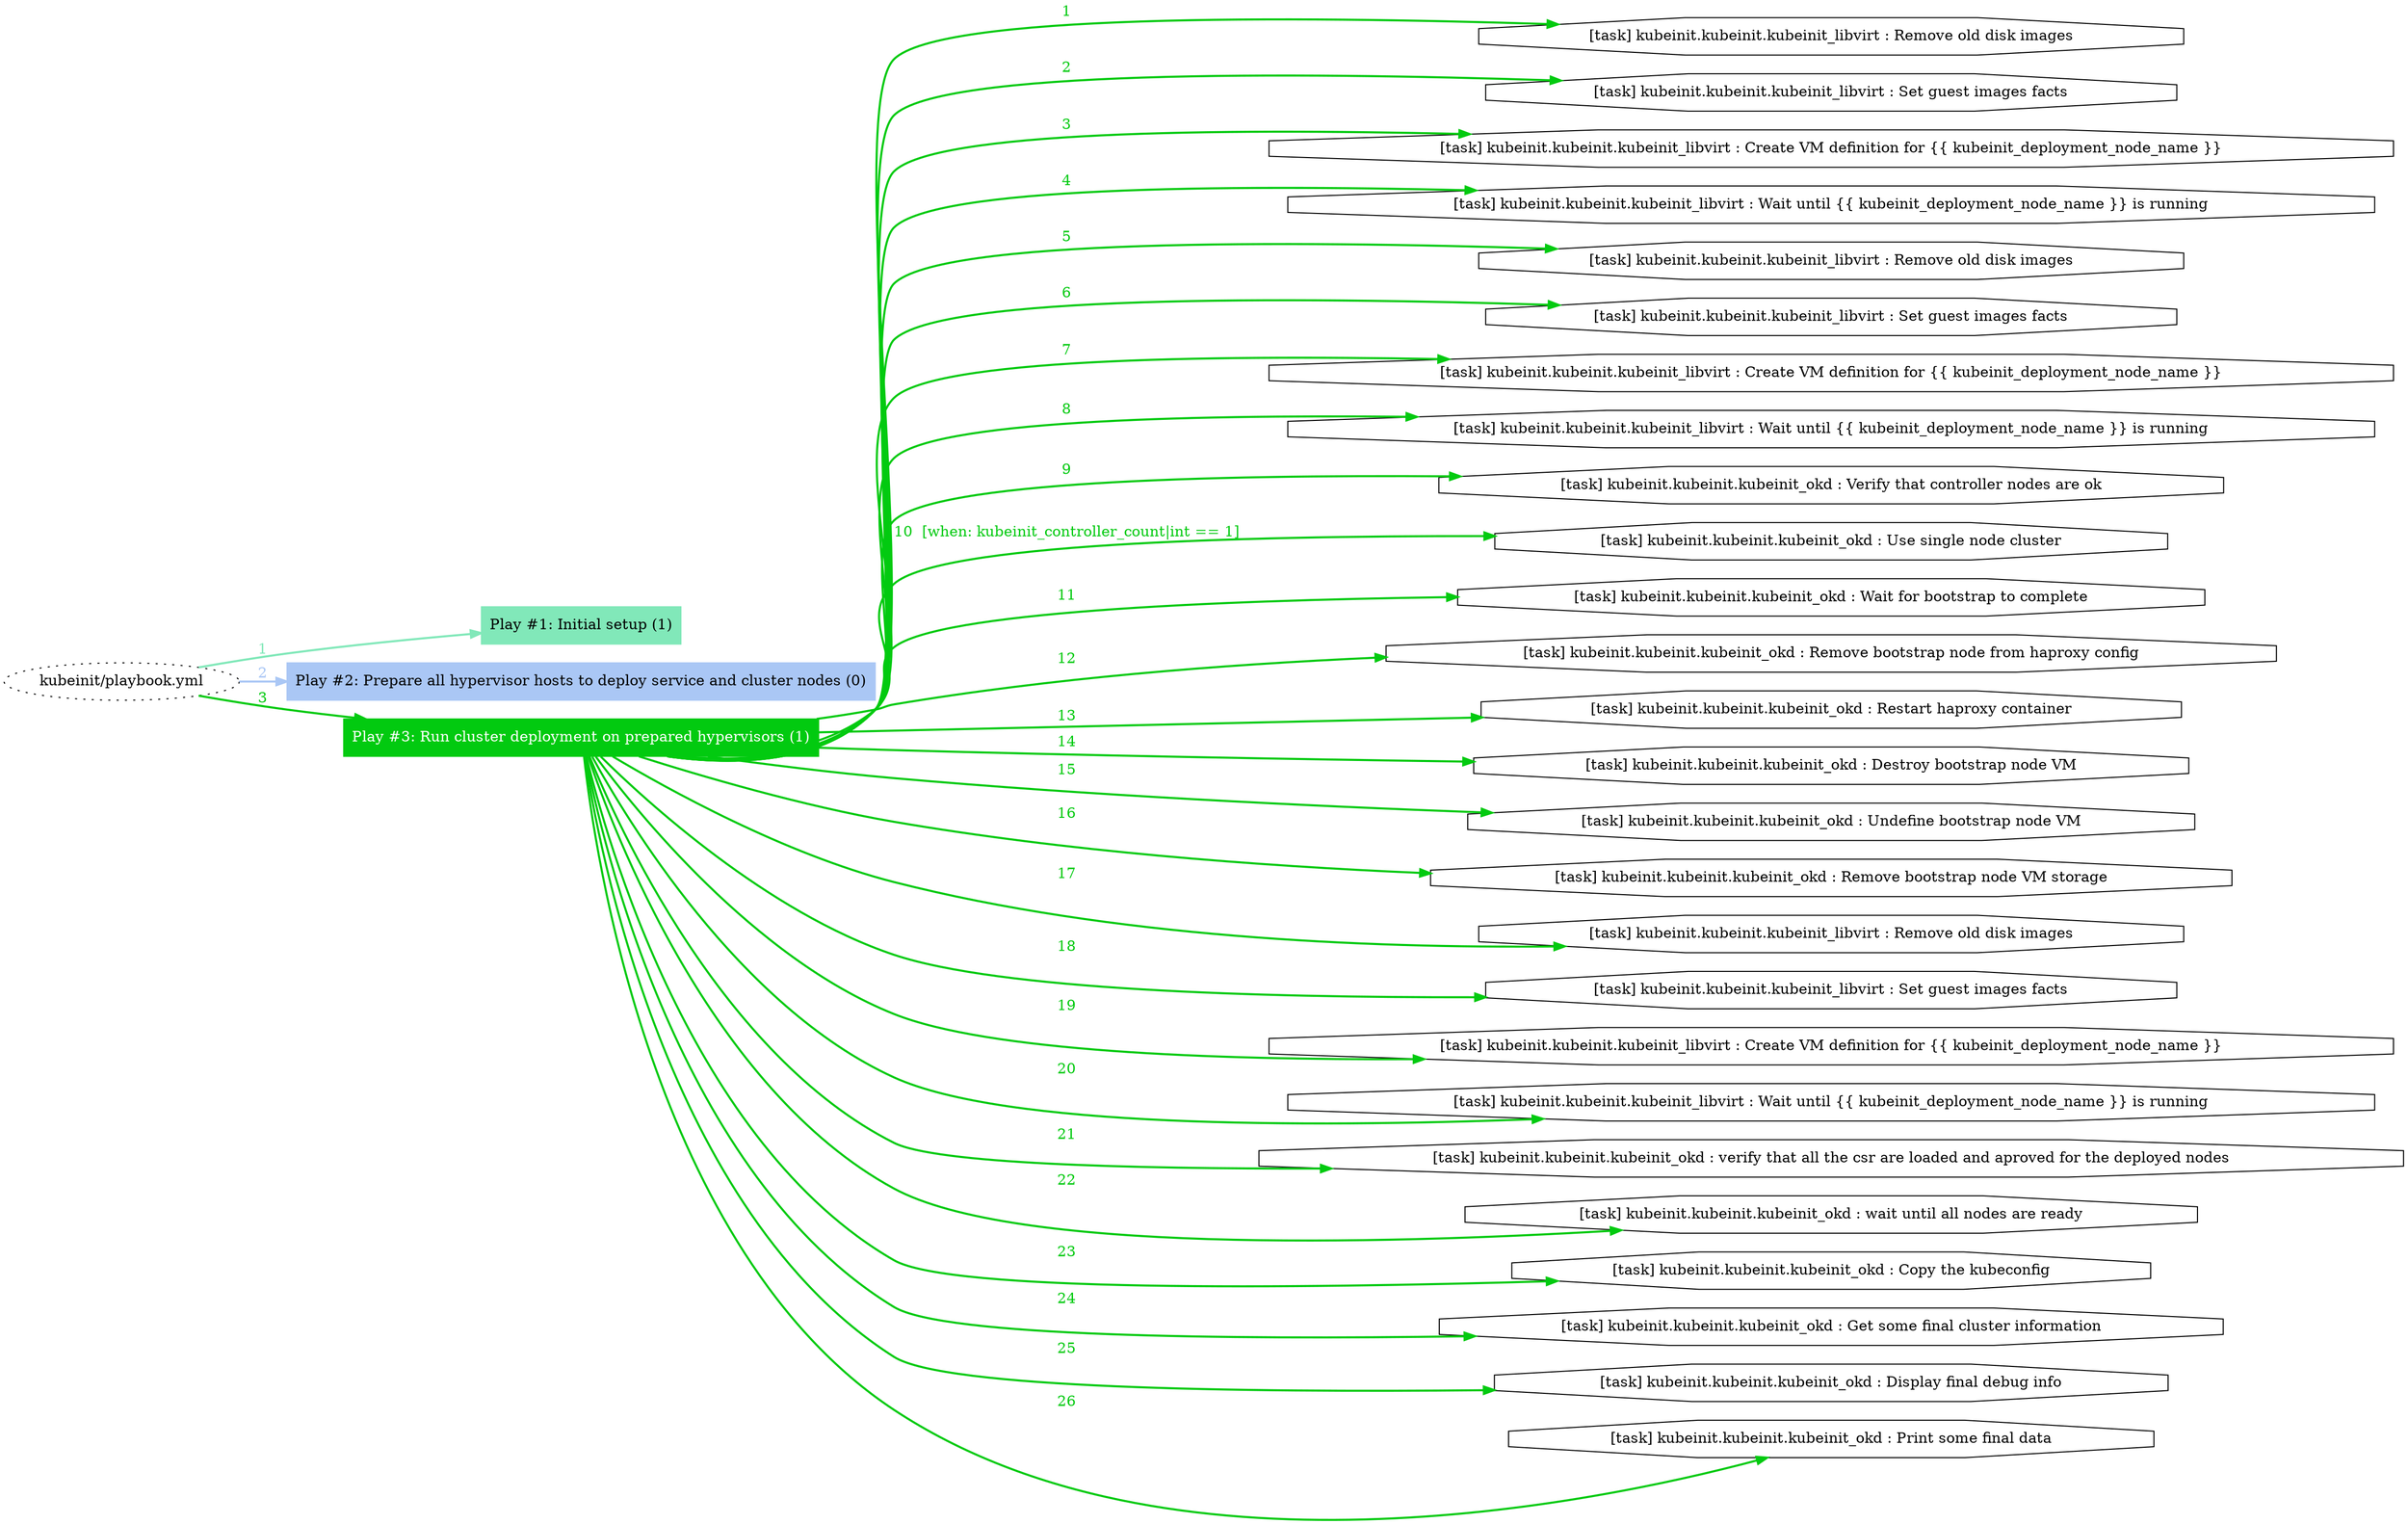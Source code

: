 digraph "kubeinit/playbook.yml "{
	graph [concentrate=true ordering=in rankdir=LR ratio=fill]
	edge [esep=5 sep=10]
	"kubeinit/playbook.yml" [id=root_node style=dotted]
	subgraph "Play #1: Initial setup (1) "{
		"Play #1: Initial setup (1)" [color="#81e8b9" fontcolor="#000000" id="play_568a7c56-c155-4472-b335-777e3e694dda" shape=box style=filled tooltip=localhost]
		"kubeinit/playbook.yml" -> "Play #1: Initial setup (1)" [label=1 color="#81e8b9" fontcolor="#81e8b9" id="edge_60466cbe-09e9-4445-93c3-e4e9c1805217" style=bold]
	}
	subgraph "Play #2: Prepare all hypervisor hosts to deploy service and cluster nodes (0) "{
		"Play #2: Prepare all hypervisor hosts to deploy service and cluster nodes (0)" [color="#aac7f5" fontcolor="#000000" id="play_70d45930-d712-41b0-b47a-88345f0bbdcb" shape=box style=filled tooltip=""]
		"kubeinit/playbook.yml" -> "Play #2: Prepare all hypervisor hosts to deploy service and cluster nodes (0)" [label=2 color="#aac7f5" fontcolor="#aac7f5" id="edge_4ece4af9-86d4-4c7e-ad66-3a70ef15fe13" style=bold]
	}
	subgraph "Play #3: Run cluster deployment on prepared hypervisors (1) "{
		"Play #3: Run cluster deployment on prepared hypervisors (1)" [color="#02ca10" fontcolor="#ffffff" id="play_d87516e6-4e72-4483-a5c0-403c40200622" shape=box style=filled tooltip=localhost]
		"kubeinit/playbook.yml" -> "Play #3: Run cluster deployment on prepared hypervisors (1)" [label=3 color="#02ca10" fontcolor="#02ca10" id="edge_f31a1fed-4dc7-40f7-9f73-7b01d7a4cd18" style=bold]
		"task_fba85d62-fb93-4a30-8249-40a3eaaad031" [label="[task] kubeinit.kubeinit.kubeinit_libvirt : Remove old disk images" id="task_fba85d62-fb93-4a30-8249-40a3eaaad031" shape=octagon tooltip="[task] kubeinit.kubeinit.kubeinit_libvirt : Remove old disk images"]
		"Play #3: Run cluster deployment on prepared hypervisors (1)" -> "task_fba85d62-fb93-4a30-8249-40a3eaaad031" [label=1 color="#02ca10" fontcolor="#02ca10" id="edge_930bcb96-4887-4a5e-9339-62c5c9ee6b39" style=bold]
		"task_22c1f3a9-9452-4572-ba15-12442185e78a" [label="[task] kubeinit.kubeinit.kubeinit_libvirt : Set guest images facts" id="task_22c1f3a9-9452-4572-ba15-12442185e78a" shape=octagon tooltip="[task] kubeinit.kubeinit.kubeinit_libvirt : Set guest images facts"]
		"Play #3: Run cluster deployment on prepared hypervisors (1)" -> "task_22c1f3a9-9452-4572-ba15-12442185e78a" [label=2 color="#02ca10" fontcolor="#02ca10" id="edge_f17f8b3b-e3fe-44da-8f82-af2363e78972" style=bold]
		"task_82cd6f72-8b09-427e-983e-bf8e28d26927" [label="[task] kubeinit.kubeinit.kubeinit_libvirt : Create VM definition for {{ kubeinit_deployment_node_name }}" id="task_82cd6f72-8b09-427e-983e-bf8e28d26927" shape=octagon tooltip="[task] kubeinit.kubeinit.kubeinit_libvirt : Create VM definition for {{ kubeinit_deployment_node_name }}"]
		"Play #3: Run cluster deployment on prepared hypervisors (1)" -> "task_82cd6f72-8b09-427e-983e-bf8e28d26927" [label=3 color="#02ca10" fontcolor="#02ca10" id="edge_604a8c7f-c0f6-423f-b1e4-b057364992be" style=bold]
		"task_47bac9b0-608f-4e34-9c6a-828839e921ee" [label="[task] kubeinit.kubeinit.kubeinit_libvirt : Wait until {{ kubeinit_deployment_node_name }} is running" id="task_47bac9b0-608f-4e34-9c6a-828839e921ee" shape=octagon tooltip="[task] kubeinit.kubeinit.kubeinit_libvirt : Wait until {{ kubeinit_deployment_node_name }} is running"]
		"Play #3: Run cluster deployment on prepared hypervisors (1)" -> "task_47bac9b0-608f-4e34-9c6a-828839e921ee" [label=4 color="#02ca10" fontcolor="#02ca10" id="edge_c3a44cb7-d0bf-45d8-81f7-7a5754a16b12" style=bold]
		"task_c27801d1-6f70-4b2f-b6a2-512f2c4e54b4" [label="[task] kubeinit.kubeinit.kubeinit_libvirt : Remove old disk images" id="task_c27801d1-6f70-4b2f-b6a2-512f2c4e54b4" shape=octagon tooltip="[task] kubeinit.kubeinit.kubeinit_libvirt : Remove old disk images"]
		"Play #3: Run cluster deployment on prepared hypervisors (1)" -> "task_c27801d1-6f70-4b2f-b6a2-512f2c4e54b4" [label=5 color="#02ca10" fontcolor="#02ca10" id="edge_86c65223-f523-46ac-b756-627b2d237ef5" style=bold]
		"task_a1654598-7008-4437-bded-f73276f02535" [label="[task] kubeinit.kubeinit.kubeinit_libvirt : Set guest images facts" id="task_a1654598-7008-4437-bded-f73276f02535" shape=octagon tooltip="[task] kubeinit.kubeinit.kubeinit_libvirt : Set guest images facts"]
		"Play #3: Run cluster deployment on prepared hypervisors (1)" -> "task_a1654598-7008-4437-bded-f73276f02535" [label=6 color="#02ca10" fontcolor="#02ca10" id="edge_9a4e9660-784e-4530-9ab6-fe45c538227d" style=bold]
		"task_494d90fc-156f-4ed7-b3f8-6fb8028d1523" [label="[task] kubeinit.kubeinit.kubeinit_libvirt : Create VM definition for {{ kubeinit_deployment_node_name }}" id="task_494d90fc-156f-4ed7-b3f8-6fb8028d1523" shape=octagon tooltip="[task] kubeinit.kubeinit.kubeinit_libvirt : Create VM definition for {{ kubeinit_deployment_node_name }}"]
		"Play #3: Run cluster deployment on prepared hypervisors (1)" -> "task_494d90fc-156f-4ed7-b3f8-6fb8028d1523" [label=7 color="#02ca10" fontcolor="#02ca10" id="edge_3c32b3ec-cbfa-4ef2-ae78-5155bde0cd6e" style=bold]
		"task_799bacb1-8044-42da-b6bf-51f7692d9ff9" [label="[task] kubeinit.kubeinit.kubeinit_libvirt : Wait until {{ kubeinit_deployment_node_name }} is running" id="task_799bacb1-8044-42da-b6bf-51f7692d9ff9" shape=octagon tooltip="[task] kubeinit.kubeinit.kubeinit_libvirt : Wait until {{ kubeinit_deployment_node_name }} is running"]
		"Play #3: Run cluster deployment on prepared hypervisors (1)" -> "task_799bacb1-8044-42da-b6bf-51f7692d9ff9" [label=8 color="#02ca10" fontcolor="#02ca10" id="edge_7fbd93c1-5215-4892-9f8b-2b0c4d3a4918" style=bold]
		"task_82cb51b5-ddeb-46f7-909c-3fcf1f648fb5" [label="[task] kubeinit.kubeinit.kubeinit_okd : Verify that controller nodes are ok" id="task_82cb51b5-ddeb-46f7-909c-3fcf1f648fb5" shape=octagon tooltip="[task] kubeinit.kubeinit.kubeinit_okd : Verify that controller nodes are ok"]
		"Play #3: Run cluster deployment on prepared hypervisors (1)" -> "task_82cb51b5-ddeb-46f7-909c-3fcf1f648fb5" [label=9 color="#02ca10" fontcolor="#02ca10" id="edge_f48fad18-5061-40b3-b4c6-d88ae1bbf736" style=bold]
		"task_8ecfb59c-bc94-44d3-a310-80aee9211d28" [label="[task] kubeinit.kubeinit.kubeinit_okd : Use single node cluster" id="task_8ecfb59c-bc94-44d3-a310-80aee9211d28" shape=octagon tooltip="[task] kubeinit.kubeinit.kubeinit_okd : Use single node cluster"]
		"Play #3: Run cluster deployment on prepared hypervisors (1)" -> "task_8ecfb59c-bc94-44d3-a310-80aee9211d28" [label="10  [when: kubeinit_controller_count|int == 1]" color="#02ca10" fontcolor="#02ca10" id="edge_0ab641f3-4823-48f7-b691-3970b942b8d9" style=bold]
		"task_10ac422b-77ce-45f7-9787-7cd38f2e124b" [label="[task] kubeinit.kubeinit.kubeinit_okd : Wait for bootstrap to complete" id="task_10ac422b-77ce-45f7-9787-7cd38f2e124b" shape=octagon tooltip="[task] kubeinit.kubeinit.kubeinit_okd : Wait for bootstrap to complete"]
		"Play #3: Run cluster deployment on prepared hypervisors (1)" -> "task_10ac422b-77ce-45f7-9787-7cd38f2e124b" [label=11 color="#02ca10" fontcolor="#02ca10" id="edge_41c3356d-cb52-4997-a3bd-a7f5ce6a0884" style=bold]
		"task_1f092c76-6a6d-4ab6-b496-10a9c296ee02" [label="[task] kubeinit.kubeinit.kubeinit_okd : Remove bootstrap node from haproxy config" id="task_1f092c76-6a6d-4ab6-b496-10a9c296ee02" shape=octagon tooltip="[task] kubeinit.kubeinit.kubeinit_okd : Remove bootstrap node from haproxy config"]
		"Play #3: Run cluster deployment on prepared hypervisors (1)" -> "task_1f092c76-6a6d-4ab6-b496-10a9c296ee02" [label=12 color="#02ca10" fontcolor="#02ca10" id="edge_0f5b8b90-2c57-4af2-8295-686fe1bf8a22" style=bold]
		"task_b07b2b96-9a62-4865-975c-38b89a3277fa" [label="[task] kubeinit.kubeinit.kubeinit_okd : Restart haproxy container" id="task_b07b2b96-9a62-4865-975c-38b89a3277fa" shape=octagon tooltip="[task] kubeinit.kubeinit.kubeinit_okd : Restart haproxy container"]
		"Play #3: Run cluster deployment on prepared hypervisors (1)" -> "task_b07b2b96-9a62-4865-975c-38b89a3277fa" [label=13 color="#02ca10" fontcolor="#02ca10" id="edge_3d19143a-0560-4cd8-a438-801db2007aab" style=bold]
		"task_982f6525-178a-4c0f-9d18-975c9ea8c804" [label="[task] kubeinit.kubeinit.kubeinit_okd : Destroy bootstrap node VM" id="task_982f6525-178a-4c0f-9d18-975c9ea8c804" shape=octagon tooltip="[task] kubeinit.kubeinit.kubeinit_okd : Destroy bootstrap node VM"]
		"Play #3: Run cluster deployment on prepared hypervisors (1)" -> "task_982f6525-178a-4c0f-9d18-975c9ea8c804" [label=14 color="#02ca10" fontcolor="#02ca10" id="edge_ed419993-1ecf-4bcd-a168-1c240b602da2" style=bold]
		"task_42df1c4b-a0aa-455d-821a-36e6ce511cf7" [label="[task] kubeinit.kubeinit.kubeinit_okd : Undefine bootstrap node VM" id="task_42df1c4b-a0aa-455d-821a-36e6ce511cf7" shape=octagon tooltip="[task] kubeinit.kubeinit.kubeinit_okd : Undefine bootstrap node VM"]
		"Play #3: Run cluster deployment on prepared hypervisors (1)" -> "task_42df1c4b-a0aa-455d-821a-36e6ce511cf7" [label=15 color="#02ca10" fontcolor="#02ca10" id="edge_3fa0afe4-56a5-4127-9274-e7efcf236aaf" style=bold]
		"task_eaef6eee-5c97-4ba9-ae15-6be8dafa956b" [label="[task] kubeinit.kubeinit.kubeinit_okd : Remove bootstrap node VM storage" id="task_eaef6eee-5c97-4ba9-ae15-6be8dafa956b" shape=octagon tooltip="[task] kubeinit.kubeinit.kubeinit_okd : Remove bootstrap node VM storage"]
		"Play #3: Run cluster deployment on prepared hypervisors (1)" -> "task_eaef6eee-5c97-4ba9-ae15-6be8dafa956b" [label=16 color="#02ca10" fontcolor="#02ca10" id="edge_28368c0b-fecb-49d5-8167-14b22a207815" style=bold]
		"task_7d95b2e5-fe0a-4602-8b8f-f8e6751e6554" [label="[task] kubeinit.kubeinit.kubeinit_libvirt : Remove old disk images" id="task_7d95b2e5-fe0a-4602-8b8f-f8e6751e6554" shape=octagon tooltip="[task] kubeinit.kubeinit.kubeinit_libvirt : Remove old disk images"]
		"Play #3: Run cluster deployment on prepared hypervisors (1)" -> "task_7d95b2e5-fe0a-4602-8b8f-f8e6751e6554" [label=17 color="#02ca10" fontcolor="#02ca10" id="edge_1ebf8c97-b0dd-4c9e-9887-280e0985f318" style=bold]
		"task_767ffa83-9d2d-40e3-9372-1c93d2961e9d" [label="[task] kubeinit.kubeinit.kubeinit_libvirt : Set guest images facts" id="task_767ffa83-9d2d-40e3-9372-1c93d2961e9d" shape=octagon tooltip="[task] kubeinit.kubeinit.kubeinit_libvirt : Set guest images facts"]
		"Play #3: Run cluster deployment on prepared hypervisors (1)" -> "task_767ffa83-9d2d-40e3-9372-1c93d2961e9d" [label=18 color="#02ca10" fontcolor="#02ca10" id="edge_7699acf8-552c-48dc-a9b0-62ef7095508e" style=bold]
		"task_8d77c0f0-ca6a-4e42-9759-2cb713e5ddcb" [label="[task] kubeinit.kubeinit.kubeinit_libvirt : Create VM definition for {{ kubeinit_deployment_node_name }}" id="task_8d77c0f0-ca6a-4e42-9759-2cb713e5ddcb" shape=octagon tooltip="[task] kubeinit.kubeinit.kubeinit_libvirt : Create VM definition for {{ kubeinit_deployment_node_name }}"]
		"Play #3: Run cluster deployment on prepared hypervisors (1)" -> "task_8d77c0f0-ca6a-4e42-9759-2cb713e5ddcb" [label=19 color="#02ca10" fontcolor="#02ca10" id="edge_a18f4df5-dc18-4bb9-af4d-5cbe56c1bf70" style=bold]
		"task_e230a871-08eb-4f31-a53d-0d3d4e572e60" [label="[task] kubeinit.kubeinit.kubeinit_libvirt : Wait until {{ kubeinit_deployment_node_name }} is running" id="task_e230a871-08eb-4f31-a53d-0d3d4e572e60" shape=octagon tooltip="[task] kubeinit.kubeinit.kubeinit_libvirt : Wait until {{ kubeinit_deployment_node_name }} is running"]
		"Play #3: Run cluster deployment on prepared hypervisors (1)" -> "task_e230a871-08eb-4f31-a53d-0d3d4e572e60" [label=20 color="#02ca10" fontcolor="#02ca10" id="edge_a0fd2fea-1820-4eae-8391-9c4cc239d871" style=bold]
		"task_43f48c7c-9ee3-4b20-bb39-e2a29502c913" [label="[task] kubeinit.kubeinit.kubeinit_okd : verify that all the csr are loaded and aproved for the deployed nodes" id="task_43f48c7c-9ee3-4b20-bb39-e2a29502c913" shape=octagon tooltip="[task] kubeinit.kubeinit.kubeinit_okd : verify that all the csr are loaded and aproved for the deployed nodes"]
		"Play #3: Run cluster deployment on prepared hypervisors (1)" -> "task_43f48c7c-9ee3-4b20-bb39-e2a29502c913" [label=21 color="#02ca10" fontcolor="#02ca10" id="edge_b7a8090a-76f6-4025-b8b3-e0952a9515b8" style=bold]
		"task_b07a7563-3587-407c-8d1b-3f716d856118" [label="[task] kubeinit.kubeinit.kubeinit_okd : wait until all nodes are ready" id="task_b07a7563-3587-407c-8d1b-3f716d856118" shape=octagon tooltip="[task] kubeinit.kubeinit.kubeinit_okd : wait until all nodes are ready"]
		"Play #3: Run cluster deployment on prepared hypervisors (1)" -> "task_b07a7563-3587-407c-8d1b-3f716d856118" [label=22 color="#02ca10" fontcolor="#02ca10" id="edge_1f42d358-54ad-403f-8b5f-c17cc5ebfb6b" style=bold]
		"task_3397c47c-7d34-4ccd-bc7b-e1bde2d0c0bd" [label="[task] kubeinit.kubeinit.kubeinit_okd : Copy the kubeconfig" id="task_3397c47c-7d34-4ccd-bc7b-e1bde2d0c0bd" shape=octagon tooltip="[task] kubeinit.kubeinit.kubeinit_okd : Copy the kubeconfig"]
		"Play #3: Run cluster deployment on prepared hypervisors (1)" -> "task_3397c47c-7d34-4ccd-bc7b-e1bde2d0c0bd" [label=23 color="#02ca10" fontcolor="#02ca10" id="edge_0521fa6c-9b03-4a06-b990-1539a4c597cb" style=bold]
		"task_48d97f38-ae34-4edf-93ed-a1b4efd6886b" [label="[task] kubeinit.kubeinit.kubeinit_okd : Get some final cluster information" id="task_48d97f38-ae34-4edf-93ed-a1b4efd6886b" shape=octagon tooltip="[task] kubeinit.kubeinit.kubeinit_okd : Get some final cluster information"]
		"Play #3: Run cluster deployment on prepared hypervisors (1)" -> "task_48d97f38-ae34-4edf-93ed-a1b4efd6886b" [label=24 color="#02ca10" fontcolor="#02ca10" id="edge_acce8800-a73e-4342-bb08-26fef7734747" style=bold]
		"task_aa4c4996-c927-4b31-9867-0b7b400659f6" [label="[task] kubeinit.kubeinit.kubeinit_okd : Display final debug info" id="task_aa4c4996-c927-4b31-9867-0b7b400659f6" shape=octagon tooltip="[task] kubeinit.kubeinit.kubeinit_okd : Display final debug info"]
		"Play #3: Run cluster deployment on prepared hypervisors (1)" -> "task_aa4c4996-c927-4b31-9867-0b7b400659f6" [label=25 color="#02ca10" fontcolor="#02ca10" id="edge_8b07c8a4-b47b-40c4-bd13-3051dec2a4f7" style=bold]
		"task_c48cbf0a-8e9f-4cce-b94f-e50eda660fec" [label="[task] kubeinit.kubeinit.kubeinit_okd : Print some final data" id="task_c48cbf0a-8e9f-4cce-b94f-e50eda660fec" shape=octagon tooltip="[task] kubeinit.kubeinit.kubeinit_okd : Print some final data"]
		"Play #3: Run cluster deployment on prepared hypervisors (1)" -> "task_c48cbf0a-8e9f-4cce-b94f-e50eda660fec" [label=26 color="#02ca10" fontcolor="#02ca10" id="edge_5f0168ba-71ca-49cd-a3c0-ffc17182ed98" style=bold]
	}
}
